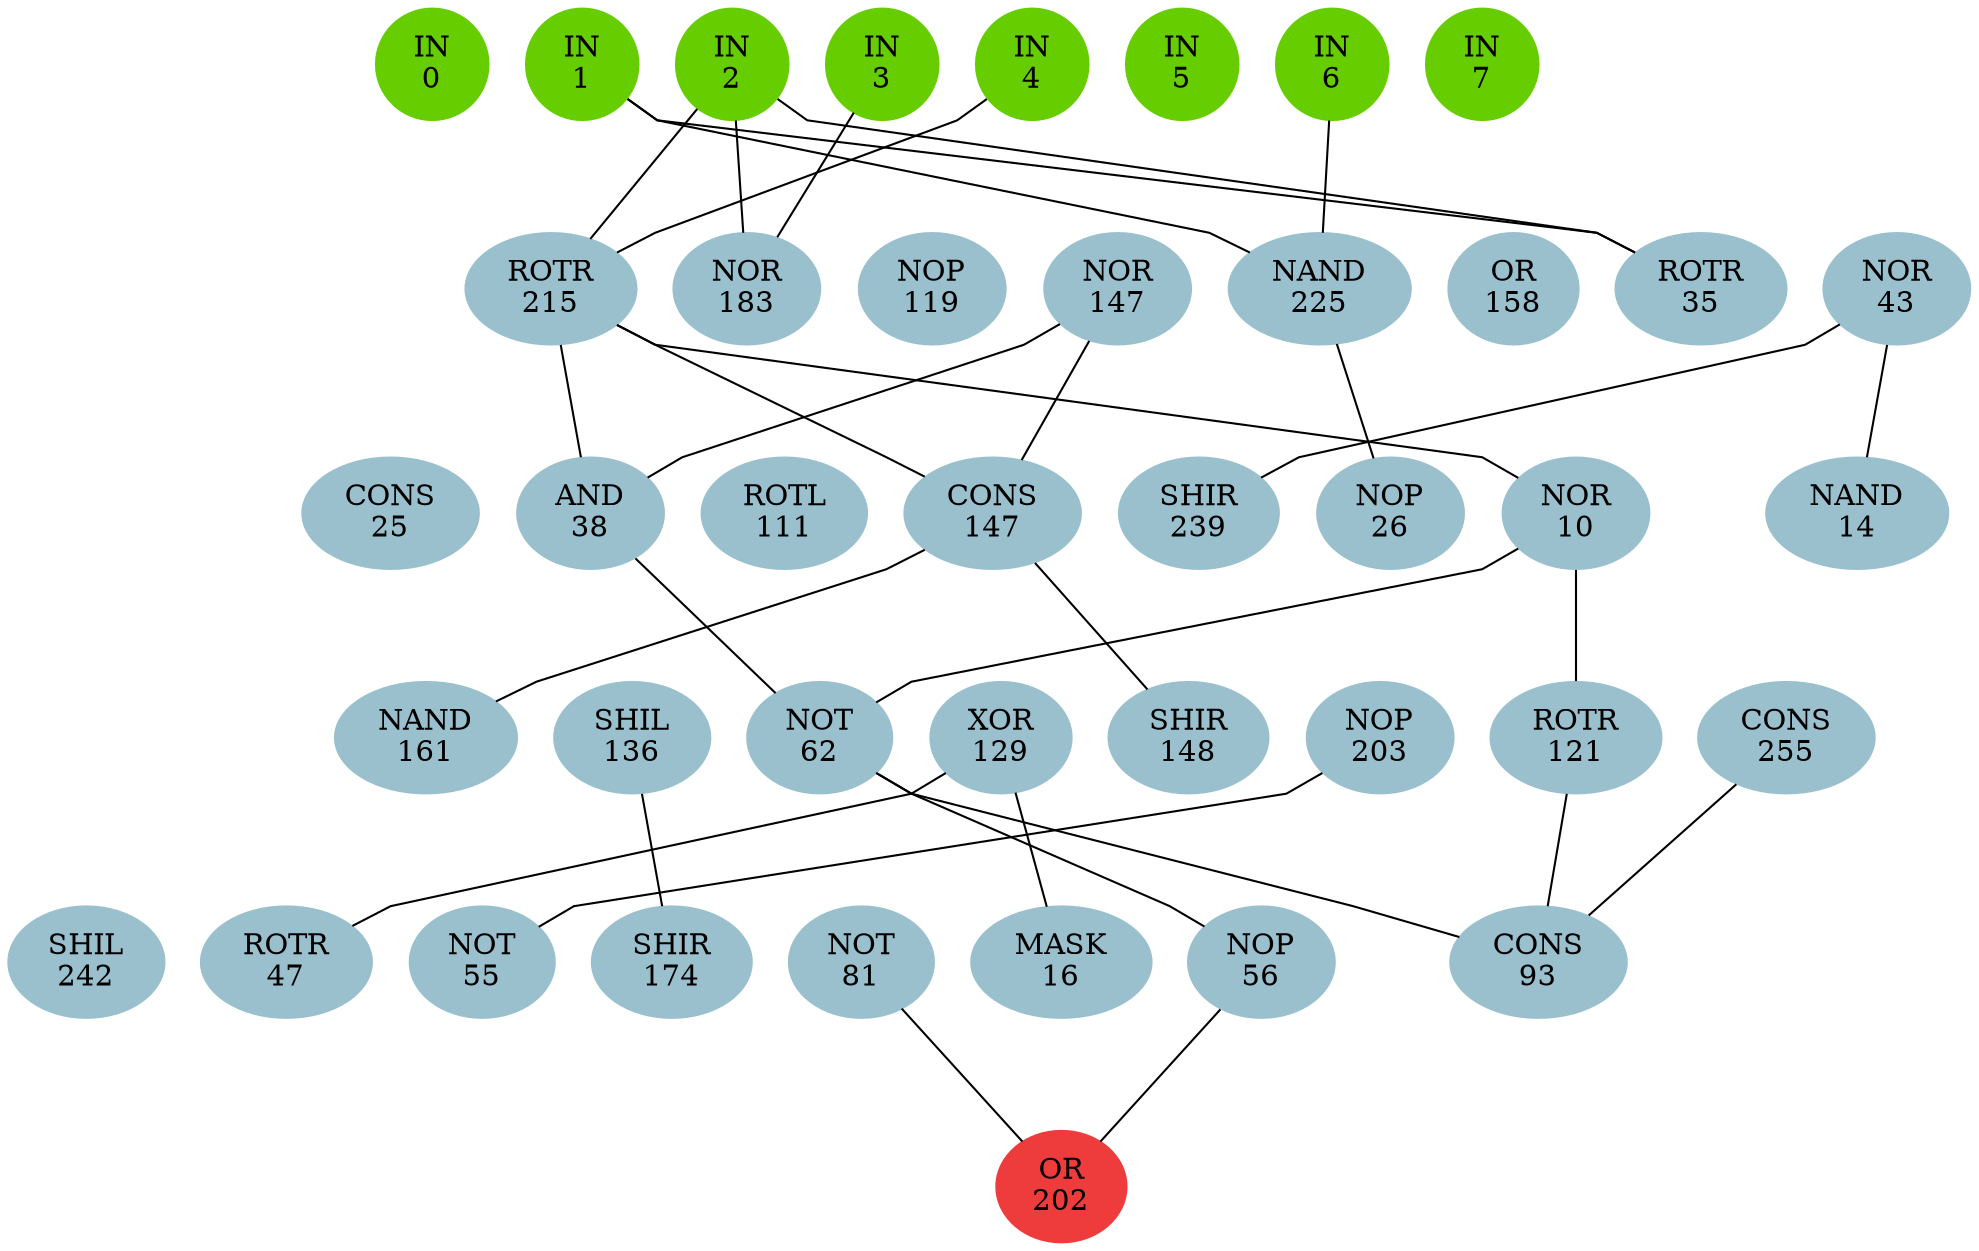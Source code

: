 graph EACircuit {
rankdir=BT;
ranksep=0.75;
ordering=out;
splines=polyline;
node [style=filled, color=lightblue2];

{ rank=same;
node [color=chartreuse3];
"-1_0"[label="IN\n0"];
node [color=chartreuse3];
"-1_1"[label="IN\n1"];
node [color=chartreuse3];
"-1_2"[label="IN\n2"];
node [color=chartreuse3];
"-1_3"[label="IN\n3"];
node [color=chartreuse3];
"-1_4"[label="IN\n4"];
node [color=chartreuse3];
"-1_5"[label="IN\n5"];
node [color=chartreuse3];
"-1_6"[label="IN\n6"];
node [color=chartreuse3];
"-1_7"[label="IN\n7"];
}
{ rank=same;
node [color=lightblue3];
"0_0"[label="ROTR\n215"];
node [color=lightblue3];
"0_1"[label="NOR\n183"];
node [color=lightblue3];
"0_2"[label="NOP\n119"];
node [color=lightblue3];
"0_3"[label="NOR\n147"];
node [color=lightblue3];
"0_4"[label="NAND\n225"];
node [color=lightblue3];
"0_5"[label="OR\n158"];
node [color=lightblue3];
"0_6"[label="ROTR\n35"];
node [color=lightblue3];
"0_7"[label="NOR\n43"];
}
{ rank=same;
node [color=lightblue3];
"1_0"[label="CONS\n25"];
node [color=lightblue3];
"1_1"[label="AND\n38"];
node [color=lightblue3];
"1_2"[label="ROTL\n111"];
node [color=lightblue3];
"1_3"[label="CONS\n147"];
node [color=lightblue3];
"1_4"[label="SHIR\n239"];
node [color=lightblue3];
"1_5"[label="NOP\n26"];
node [color=lightblue3];
"1_6"[label="NOR\n10"];
node [color=lightblue3];
"1_7"[label="NAND\n14"];
}
{ rank=same;
node [color=lightblue3];
"2_0"[label="NAND\n161"];
node [color=lightblue3];
"2_1"[label="SHIL\n136"];
node [color=lightblue3];
"2_2"[label="NOT\n62"];
node [color=lightblue3];
"2_3"[label="XOR\n129"];
node [color=lightblue3];
"2_4"[label="SHIR\n148"];
node [color=lightblue3];
"2_5"[label="NOP\n203"];
node [color=lightblue3];
"2_6"[label="ROTR\n121"];
node [color=lightblue3];
"2_7"[label="CONS\n255"];
}
{ rank=same;
node [color=lightblue3];
"3_0"[label="SHIL\n242"];
node [color=lightblue3];
"3_1"[label="ROTR\n47"];
node [color=lightblue3];
"3_2"[label="NOT\n55"];
node [color=lightblue3];
"3_3"[label="SHIR\n174"];
node [color=lightblue3];
"3_4"[label="NOT\n81"];
node [color=lightblue3];
"3_5"[label="MASK\n16"];
node [color=lightblue3];
"3_6"[label="NOP\n56"];
node [color=lightblue3];
"3_7"[label="CONS\n93"];
}
{ rank=same;
node [color=brown2];
"4_0"[label="OR\n202"];
}
edge[style=invis];
"-1_0" -- "-1_1" -- "-1_2" -- "-1_3" -- "-1_4" -- "-1_5" -- "-1_6" -- "-1_7";
"0_0" -- "0_1" -- "0_2" -- "0_3" -- "0_4" -- "0_5" -- "0_6" -- "0_7";
"1_0" -- "1_1" -- "1_2" -- "1_3" -- "1_4" -- "1_5" -- "1_6" -- "1_7";
"2_0" -- "2_1" -- "2_2" -- "2_3" -- "2_4" -- "2_5" -- "2_6" -- "2_7";
"3_0" -- "3_1" -- "3_2" -- "3_3" -- "3_4" -- "3_5" -- "3_6" -- "3_7";
"4_0" -- "4_0";
edge[style=solid];
"0_0" -- "-1_2";
"0_0" -- "-1_4";
"0_1" -- "-1_2";
"0_1" -- "-1_3";
"0_4" -- "-1_1";
"0_4" -- "-1_6";
"0_6" -- "-1_1";
"0_6" -- "-1_2";
"1_1" -- "0_0";
"1_1" -- "0_3";
"1_3" -- "0_0";
"1_3" -- "0_3";
"1_4" -- "0_7";
"1_5" -- "0_4";
"1_6" -- "0_0";
"1_7" -- "0_7";
"2_0" -- "1_3";
"2_2" -- "1_1";
"2_2" -- "1_6";
"2_4" -- "1_3";
"2_6" -- "1_6";
"3_1" -- "2_3";
"3_2" -- "2_5";
"3_3" -- "2_1";
"3_5" -- "2_3";
"3_6" -- "2_2";
"3_7" -- "2_2";
"3_7" -- "2_6";
"3_7" -- "2_7";
"4_0" -- "3_4";
"4_0" -- "3_6";
}
